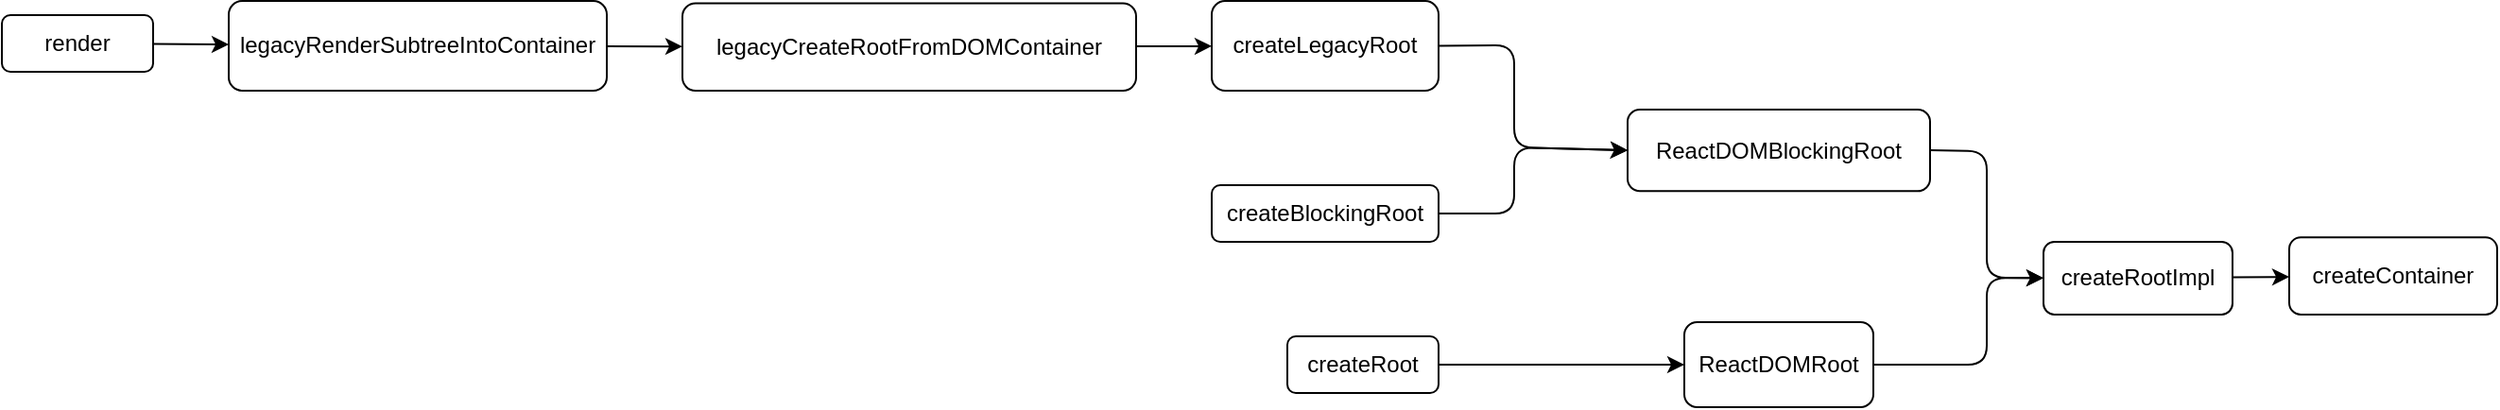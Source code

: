 <mxfile>
    <diagram id="Clk5Qt_XxYXX5bpeS9IG" name="Page-1">
        <mxGraphModel dx="833" dy="523" grid="1" gridSize="10" guides="1" tooltips="1" connect="1" arrows="1" fold="1" page="1" pageScale="1" pageWidth="827" pageHeight="1169" math="0" shadow="0">
            <root>
                <mxCell id="0"/>
                <mxCell id="1" parent="0"/>
                <mxCell id="6" value="" style="edgeStyle=none;html=1;" edge="1" parent="1" source="2" target="5">
                    <mxGeometry relative="1" as="geometry"/>
                </mxCell>
                <mxCell id="2" value="render" style="rounded=1;whiteSpace=wrap;html=1;" vertex="1" parent="1">
                    <mxGeometry x="80" y="120" width="80" height="30" as="geometry"/>
                </mxCell>
                <mxCell id="15" style="edgeStyle=none;html=1;entryX=0;entryY=0.5;entryDx=0;entryDy=0;exitX=1;exitY=0.5;exitDx=0;exitDy=0;" edge="1" parent="1" source="3" target="11">
                    <mxGeometry relative="1" as="geometry">
                        <mxPoint x="880" y="225" as="targetPoint"/>
                        <Array as="points">
                            <mxPoint x="880" y="225"/>
                            <mxPoint x="880" y="190"/>
                        </Array>
                    </mxGeometry>
                </mxCell>
                <mxCell id="3" value="createBlockingRoot​" style="rounded=1;whiteSpace=wrap;html=1;" vertex="1" parent="1">
                    <mxGeometry x="720" y="210" width="120" height="30" as="geometry"/>
                </mxCell>
                <mxCell id="18" value="" style="edgeStyle=none;html=1;" edge="1" parent="1" source="4" target="17">
                    <mxGeometry relative="1" as="geometry"/>
                </mxCell>
                <mxCell id="4" value="createRoot​" style="rounded=1;whiteSpace=wrap;html=1;" vertex="1" parent="1">
                    <mxGeometry x="760" y="290" width="80" height="30" as="geometry"/>
                </mxCell>
                <mxCell id="8" value="" style="edgeStyle=none;html=1;" edge="1" parent="1" source="5" target="7">
                    <mxGeometry relative="1" as="geometry"/>
                </mxCell>
                <mxCell id="5" value="legacyRenderSubtreeIntoContainer​" style="rounded=1;whiteSpace=wrap;html=1;" vertex="1" parent="1">
                    <mxGeometry x="200" y="112.5" width="200" height="47.5" as="geometry"/>
                </mxCell>
                <mxCell id="10" value="" style="edgeStyle=none;html=1;" edge="1" parent="1" source="7" target="9">
                    <mxGeometry relative="1" as="geometry"/>
                </mxCell>
                <mxCell id="7" value="legacyCreateRootFromDOMContainer​" style="rounded=1;whiteSpace=wrap;html=1;" vertex="1" parent="1">
                    <mxGeometry x="440" y="113.75" width="240" height="46.25" as="geometry"/>
                </mxCell>
                <mxCell id="12" value="" style="edgeStyle=none;html=1;exitX=1;exitY=0.5;exitDx=0;exitDy=0;entryX=0;entryY=0.5;entryDx=0;entryDy=0;" edge="1" parent="1" source="9" target="11">
                    <mxGeometry relative="1" as="geometry">
                        <mxPoint x="930" y="202" as="targetPoint"/>
                        <Array as="points">
                            <mxPoint x="880" y="136"/>
                            <mxPoint x="880" y="190"/>
                        </Array>
                    </mxGeometry>
                </mxCell>
                <mxCell id="9" value="createLegacyRoot​" style="rounded=1;whiteSpace=wrap;html=1;" vertex="1" parent="1">
                    <mxGeometry x="720" y="112.5" width="120" height="47.5" as="geometry"/>
                </mxCell>
                <mxCell id="16" style="edgeStyle=none;html=1;" edge="1" parent="1" source="11">
                    <mxGeometry relative="1" as="geometry">
                        <mxPoint x="1000" y="180" as="targetPoint"/>
                    </mxGeometry>
                </mxCell>
                <mxCell id="20" value="" style="edgeStyle=none;html=1;exitX=1;exitY=0.5;exitDx=0;exitDy=0;" edge="1" parent="1" source="11" target="19">
                    <mxGeometry relative="1" as="geometry">
                        <Array as="points">
                            <mxPoint x="1130" y="192"/>
                            <mxPoint x="1130" y="259"/>
                        </Array>
                    </mxGeometry>
                </mxCell>
                <mxCell id="11" value="ReactDOMBlockingRoot​" style="whiteSpace=wrap;html=1;rounded=1;" vertex="1" parent="1">
                    <mxGeometry x="940" y="170" width="160" height="43.12" as="geometry"/>
                </mxCell>
                <mxCell id="21" style="edgeStyle=none;html=1;entryX=0;entryY=0.5;entryDx=0;entryDy=0;" edge="1" parent="1" source="17" target="19">
                    <mxGeometry relative="1" as="geometry">
                        <Array as="points">
                            <mxPoint x="1130" y="305"/>
                            <mxPoint x="1130" y="259"/>
                        </Array>
                    </mxGeometry>
                </mxCell>
                <mxCell id="17" value="&lt;meta charset=&quot;utf-8&quot;&gt;ReactDOMRoot​" style="whiteSpace=wrap;html=1;rounded=1;" vertex="1" parent="1">
                    <mxGeometry x="970" y="282.5" width="100" height="45" as="geometry"/>
                </mxCell>
                <mxCell id="23" value="" style="edgeStyle=none;html=1;" edge="1" parent="1" source="19" target="22">
                    <mxGeometry relative="1" as="geometry"/>
                </mxCell>
                <mxCell id="19" value="&lt;meta charset=&quot;utf-8&quot;&gt;createRootImpl​" style="whiteSpace=wrap;html=1;rounded=1;" vertex="1" parent="1">
                    <mxGeometry x="1160" y="240" width="100" height="38.44" as="geometry"/>
                </mxCell>
                <mxCell id="22" value="&lt;meta charset=&quot;utf-8&quot;&gt;createContainer​" style="whiteSpace=wrap;html=1;rounded=1;" vertex="1" parent="1">
                    <mxGeometry x="1290" y="237.66" width="110" height="40.78" as="geometry"/>
                </mxCell>
            </root>
        </mxGraphModel>
    </diagram>
</mxfile>